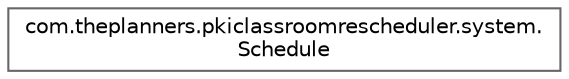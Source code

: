 digraph "Graphical Class Hierarchy"
{
 // LATEX_PDF_SIZE
  bgcolor="transparent";
  edge [fontname=Helvetica,fontsize=10,labelfontname=Helvetica,labelfontsize=10];
  node [fontname=Helvetica,fontsize=10,shape=box,height=0.2,width=0.4];
  rankdir="LR";
  Node0 [id="Node000000",label="com.theplanners.pkiclassroomrescheduler.system.\lSchedule",height=0.2,width=0.4,color="grey40", fillcolor="white", style="filled",URL="$classcom_1_1theplanners_1_1pkiclassroomrescheduler_1_1system_1_1_schedule.html",tooltip=" "];
}

